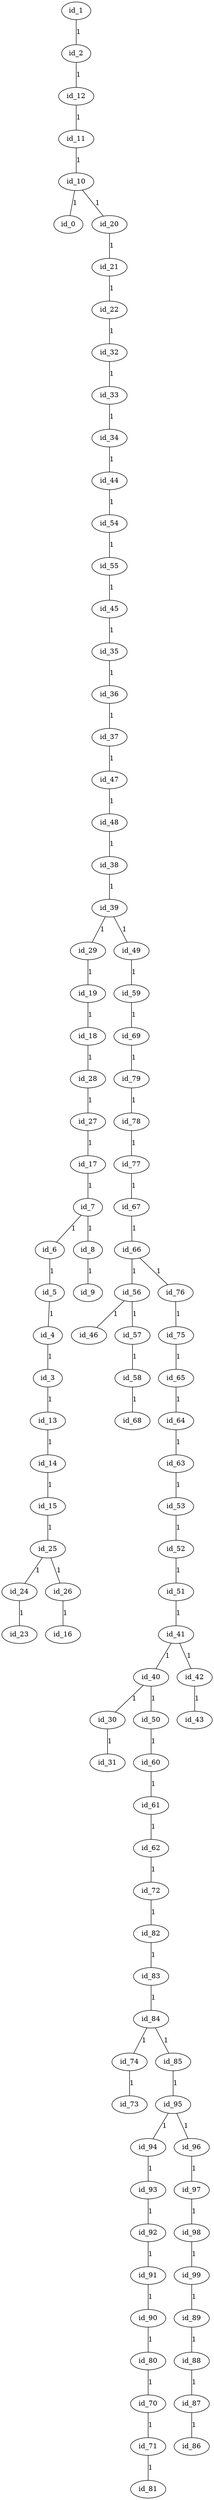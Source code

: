 graph GR{
id_0;
id_1;
id_2;
id_3;
id_4;
id_5;
id_6;
id_7;
id_8;
id_9;
id_10;
id_11;
id_12;
id_13;
id_14;
id_15;
id_16;
id_17;
id_18;
id_19;
id_20;
id_21;
id_22;
id_23;
id_24;
id_25;
id_26;
id_27;
id_28;
id_29;
id_30;
id_31;
id_32;
id_33;
id_34;
id_35;
id_36;
id_37;
id_38;
id_39;
id_40;
id_41;
id_42;
id_43;
id_44;
id_45;
id_46;
id_47;
id_48;
id_49;
id_50;
id_51;
id_52;
id_53;
id_54;
id_55;
id_56;
id_57;
id_58;
id_59;
id_60;
id_61;
id_62;
id_63;
id_64;
id_65;
id_66;
id_67;
id_68;
id_69;
id_70;
id_71;
id_72;
id_73;
id_74;
id_75;
id_76;
id_77;
id_78;
id_79;
id_80;
id_81;
id_82;
id_83;
id_84;
id_85;
id_86;
id_87;
id_88;
id_89;
id_90;
id_91;
id_92;
id_93;
id_94;
id_95;
id_96;
id_97;
id_98;
id_99;
id_1--id_2[label=1];
id_2--id_12[label=1];
id_12--id_11[label=1];
id_11--id_10[label=1];
id_10--id_20[label=1];
id_20--id_21[label=1];
id_21--id_22[label=1];
id_22--id_32[label=1];
id_32--id_33[label=1];
id_33--id_34[label=1];
id_34--id_44[label=1];
id_44--id_54[label=1];
id_54--id_55[label=1];
id_55--id_45[label=1];
id_45--id_35[label=1];
id_35--id_36[label=1];
id_36--id_37[label=1];
id_37--id_47[label=1];
id_47--id_48[label=1];
id_48--id_38[label=1];
id_38--id_39[label=1];
id_39--id_29[label=1];
id_29--id_19[label=1];
id_19--id_18[label=1];
id_18--id_28[label=1];
id_28--id_27[label=1];
id_27--id_17[label=1];
id_17--id_7[label=1];
id_7--id_8[label=1];
id_8--id_9[label=1];
id_7--id_6[label=1];
id_6--id_5[label=1];
id_5--id_4[label=1];
id_4--id_3[label=1];
id_3--id_13[label=1];
id_13--id_14[label=1];
id_14--id_15[label=1];
id_15--id_25[label=1];
id_25--id_24[label=1];
id_24--id_23[label=1];
id_25--id_26[label=1];
id_26--id_16[label=1];
id_39--id_49[label=1];
id_49--id_59[label=1];
id_59--id_69[label=1];
id_69--id_79[label=1];
id_79--id_78[label=1];
id_78--id_77[label=1];
id_77--id_67[label=1];
id_67--id_66[label=1];
id_66--id_76[label=1];
id_76--id_75[label=1];
id_75--id_65[label=1];
id_65--id_64[label=1];
id_64--id_63[label=1];
id_63--id_53[label=1];
id_53--id_52[label=1];
id_52--id_51[label=1];
id_51--id_41[label=1];
id_41--id_42[label=1];
id_42--id_43[label=1];
id_41--id_40[label=1];
id_40--id_30[label=1];
id_30--id_31[label=1];
id_40--id_50[label=1];
id_50--id_60[label=1];
id_60--id_61[label=1];
id_61--id_62[label=1];
id_62--id_72[label=1];
id_72--id_82[label=1];
id_82--id_83[label=1];
id_83--id_84[label=1];
id_84--id_85[label=1];
id_85--id_95[label=1];
id_95--id_94[label=1];
id_94--id_93[label=1];
id_93--id_92[label=1];
id_92--id_91[label=1];
id_91--id_90[label=1];
id_90--id_80[label=1];
id_80--id_70[label=1];
id_70--id_71[label=1];
id_71--id_81[label=1];
id_95--id_96[label=1];
id_96--id_97[label=1];
id_97--id_98[label=1];
id_98--id_99[label=1];
id_99--id_89[label=1];
id_89--id_88[label=1];
id_88--id_87[label=1];
id_87--id_86[label=1];
id_84--id_74[label=1];
id_74--id_73[label=1];
id_66--id_56[label=1];
id_56--id_57[label=1];
id_57--id_58[label=1];
id_58--id_68[label=1];
id_56--id_46[label=1];
id_10--id_0[label=1];
}